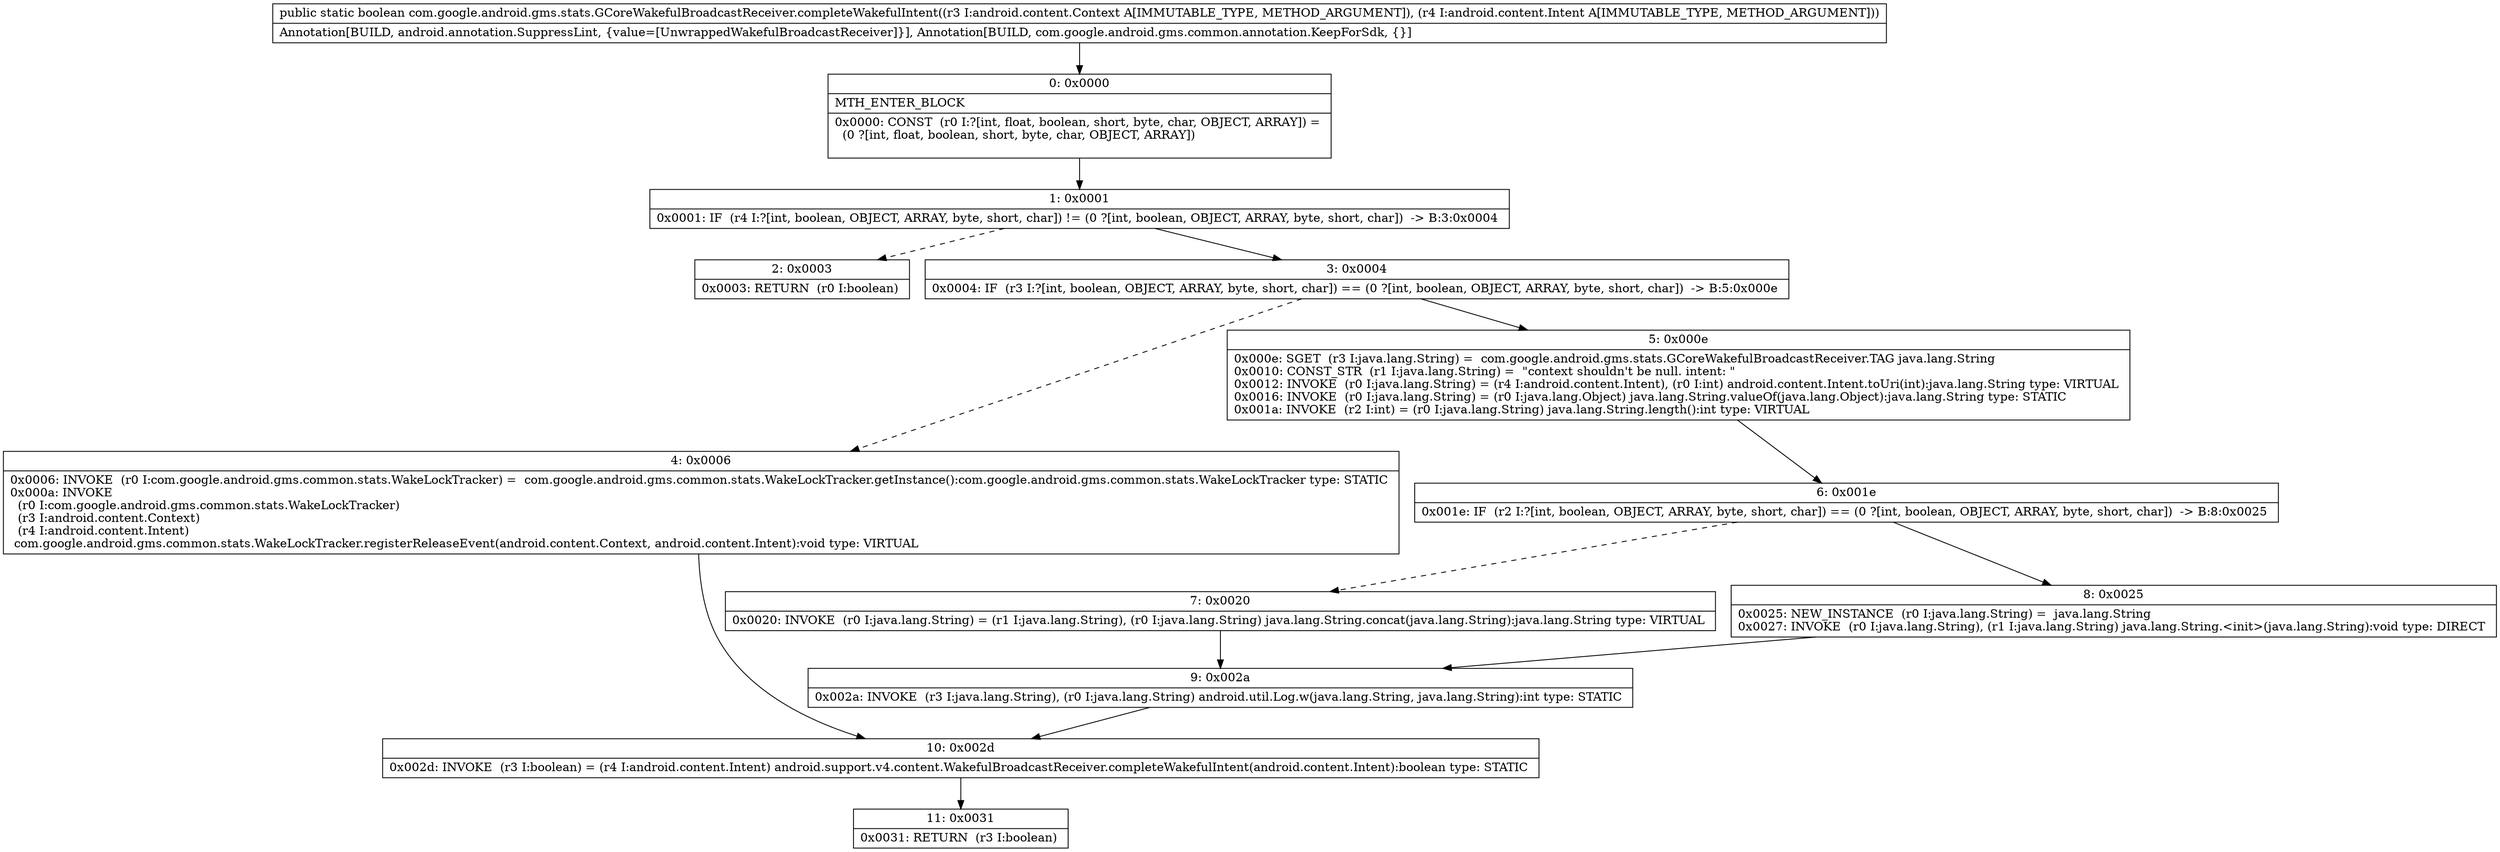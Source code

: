digraph "CFG forcom.google.android.gms.stats.GCoreWakefulBroadcastReceiver.completeWakefulIntent(Landroid\/content\/Context;Landroid\/content\/Intent;)Z" {
Node_0 [shape=record,label="{0\:\ 0x0000|MTH_ENTER_BLOCK\l|0x0000: CONST  (r0 I:?[int, float, boolean, short, byte, char, OBJECT, ARRAY]) = \l  (0 ?[int, float, boolean, short, byte, char, OBJECT, ARRAY])\l \l}"];
Node_1 [shape=record,label="{1\:\ 0x0001|0x0001: IF  (r4 I:?[int, boolean, OBJECT, ARRAY, byte, short, char]) != (0 ?[int, boolean, OBJECT, ARRAY, byte, short, char])  \-\> B:3:0x0004 \l}"];
Node_2 [shape=record,label="{2\:\ 0x0003|0x0003: RETURN  (r0 I:boolean) \l}"];
Node_3 [shape=record,label="{3\:\ 0x0004|0x0004: IF  (r3 I:?[int, boolean, OBJECT, ARRAY, byte, short, char]) == (0 ?[int, boolean, OBJECT, ARRAY, byte, short, char])  \-\> B:5:0x000e \l}"];
Node_4 [shape=record,label="{4\:\ 0x0006|0x0006: INVOKE  (r0 I:com.google.android.gms.common.stats.WakeLockTracker) =  com.google.android.gms.common.stats.WakeLockTracker.getInstance():com.google.android.gms.common.stats.WakeLockTracker type: STATIC \l0x000a: INVOKE  \l  (r0 I:com.google.android.gms.common.stats.WakeLockTracker)\l  (r3 I:android.content.Context)\l  (r4 I:android.content.Intent)\l com.google.android.gms.common.stats.WakeLockTracker.registerReleaseEvent(android.content.Context, android.content.Intent):void type: VIRTUAL \l}"];
Node_5 [shape=record,label="{5\:\ 0x000e|0x000e: SGET  (r3 I:java.lang.String) =  com.google.android.gms.stats.GCoreWakefulBroadcastReceiver.TAG java.lang.String \l0x0010: CONST_STR  (r1 I:java.lang.String) =  \"context shouldn't be null. intent: \" \l0x0012: INVOKE  (r0 I:java.lang.String) = (r4 I:android.content.Intent), (r0 I:int) android.content.Intent.toUri(int):java.lang.String type: VIRTUAL \l0x0016: INVOKE  (r0 I:java.lang.String) = (r0 I:java.lang.Object) java.lang.String.valueOf(java.lang.Object):java.lang.String type: STATIC \l0x001a: INVOKE  (r2 I:int) = (r0 I:java.lang.String) java.lang.String.length():int type: VIRTUAL \l}"];
Node_6 [shape=record,label="{6\:\ 0x001e|0x001e: IF  (r2 I:?[int, boolean, OBJECT, ARRAY, byte, short, char]) == (0 ?[int, boolean, OBJECT, ARRAY, byte, short, char])  \-\> B:8:0x0025 \l}"];
Node_7 [shape=record,label="{7\:\ 0x0020|0x0020: INVOKE  (r0 I:java.lang.String) = (r1 I:java.lang.String), (r0 I:java.lang.String) java.lang.String.concat(java.lang.String):java.lang.String type: VIRTUAL \l}"];
Node_8 [shape=record,label="{8\:\ 0x0025|0x0025: NEW_INSTANCE  (r0 I:java.lang.String) =  java.lang.String \l0x0027: INVOKE  (r0 I:java.lang.String), (r1 I:java.lang.String) java.lang.String.\<init\>(java.lang.String):void type: DIRECT \l}"];
Node_9 [shape=record,label="{9\:\ 0x002a|0x002a: INVOKE  (r3 I:java.lang.String), (r0 I:java.lang.String) android.util.Log.w(java.lang.String, java.lang.String):int type: STATIC \l}"];
Node_10 [shape=record,label="{10\:\ 0x002d|0x002d: INVOKE  (r3 I:boolean) = (r4 I:android.content.Intent) android.support.v4.content.WakefulBroadcastReceiver.completeWakefulIntent(android.content.Intent):boolean type: STATIC \l}"];
Node_11 [shape=record,label="{11\:\ 0x0031|0x0031: RETURN  (r3 I:boolean) \l}"];
MethodNode[shape=record,label="{public static boolean com.google.android.gms.stats.GCoreWakefulBroadcastReceiver.completeWakefulIntent((r3 I:android.content.Context A[IMMUTABLE_TYPE, METHOD_ARGUMENT]), (r4 I:android.content.Intent A[IMMUTABLE_TYPE, METHOD_ARGUMENT]))  | Annotation[BUILD, android.annotation.SuppressLint, \{value=[UnwrappedWakefulBroadcastReceiver]\}], Annotation[BUILD, com.google.android.gms.common.annotation.KeepForSdk, \{\}]\l}"];
MethodNode -> Node_0;
Node_0 -> Node_1;
Node_1 -> Node_2[style=dashed];
Node_1 -> Node_3;
Node_3 -> Node_4[style=dashed];
Node_3 -> Node_5;
Node_4 -> Node_10;
Node_5 -> Node_6;
Node_6 -> Node_7[style=dashed];
Node_6 -> Node_8;
Node_7 -> Node_9;
Node_8 -> Node_9;
Node_9 -> Node_10;
Node_10 -> Node_11;
}

